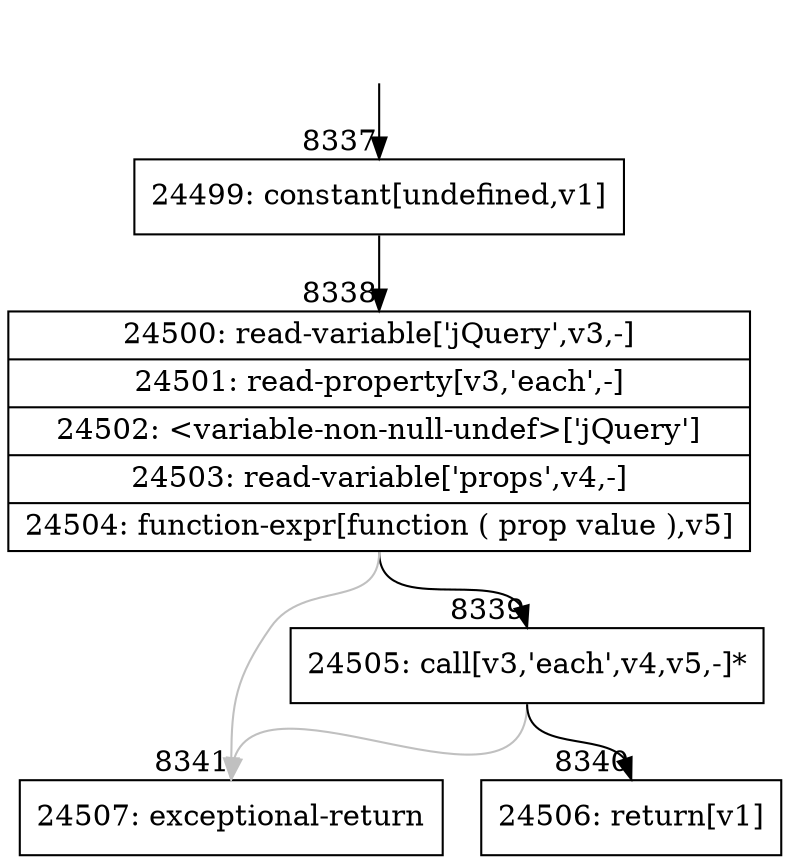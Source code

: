 digraph {
rankdir="TD"
BB_entry516[shape=none,label=""];
BB_entry516 -> BB8337 [tailport=s, headport=n, headlabel="    8337"]
BB8337 [shape=record label="{24499: constant[undefined,v1]}" ] 
BB8337 -> BB8338 [tailport=s, headport=n, headlabel="      8338"]
BB8338 [shape=record label="{24500: read-variable['jQuery',v3,-]|24501: read-property[v3,'each',-]|24502: \<variable-non-null-undef\>['jQuery']|24503: read-variable['props',v4,-]|24504: function-expr[function ( prop value ),v5]}" ] 
BB8338 -> BB8339 [tailport=s, headport=n, headlabel="      8339"]
BB8338 -> BB8341 [tailport=s, headport=n, color=gray, headlabel="      8341"]
BB8339 [shape=record label="{24505: call[v3,'each',v4,v5,-]*}" ] 
BB8339 -> BB8340 [tailport=s, headport=n, headlabel="      8340"]
BB8339 -> BB8341 [tailport=s, headport=n, color=gray]
BB8340 [shape=record label="{24506: return[v1]}" ] 
BB8341 [shape=record label="{24507: exceptional-return}" ] 
}
